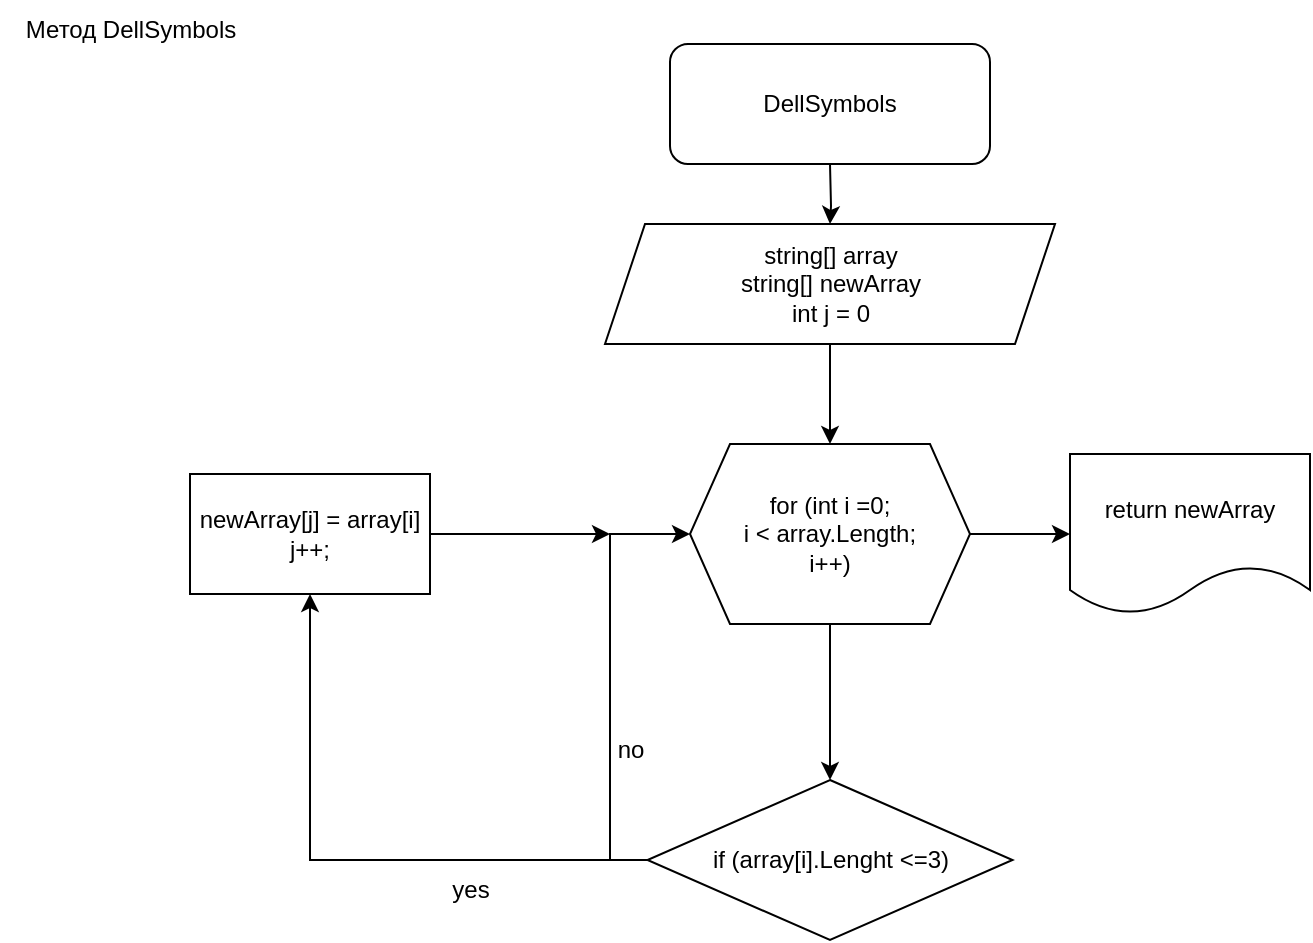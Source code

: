 <mxfile version="21.2.1" type="device">
  <diagram name="Страница 1" id="ZBiEbKKiV3mcNjNrdoDi">
    <mxGraphModel dx="1434" dy="802" grid="1" gridSize="10" guides="1" tooltips="1" connect="1" arrows="1" fold="1" page="1" pageScale="1" pageWidth="827" pageHeight="1169" math="0" shadow="0">
      <root>
        <mxCell id="0" />
        <mxCell id="1" parent="0" />
        <mxCell id="771emfrWesVEJpjvHEM5-4" style="edgeStyle=orthogonalEdgeStyle;rounded=0;orthogonalLoop=1;jettySize=auto;html=1;exitX=0.5;exitY=1;exitDx=0;exitDy=0;" edge="1" parent="1" target="771emfrWesVEJpjvHEM5-3">
          <mxGeometry relative="1" as="geometry">
            <mxPoint x="450" y="90" as="sourcePoint" />
          </mxGeometry>
        </mxCell>
        <mxCell id="771emfrWesVEJpjvHEM5-6" style="edgeStyle=orthogonalEdgeStyle;rounded=0;orthogonalLoop=1;jettySize=auto;html=1;exitX=0.5;exitY=1;exitDx=0;exitDy=0;" edge="1" parent="1" source="771emfrWesVEJpjvHEM5-3">
          <mxGeometry relative="1" as="geometry">
            <mxPoint x="450" y="230" as="targetPoint" />
          </mxGeometry>
        </mxCell>
        <mxCell id="771emfrWesVEJpjvHEM5-3" value="string[] array&lt;br&gt;string[] newArray&lt;br&gt;int j = 0" style="shape=parallelogram;perimeter=parallelogramPerimeter;whiteSpace=wrap;html=1;fixedSize=1;" vertex="1" parent="1">
          <mxGeometry x="337.5" y="120" width="225" height="60" as="geometry" />
        </mxCell>
        <mxCell id="771emfrWesVEJpjvHEM5-9" style="edgeStyle=orthogonalEdgeStyle;rounded=0;orthogonalLoop=1;jettySize=auto;html=1;exitX=0.5;exitY=1;exitDx=0;exitDy=0;entryX=0.5;entryY=0;entryDx=0;entryDy=0;" edge="1" parent="1" source="771emfrWesVEJpjvHEM5-7" target="771emfrWesVEJpjvHEM5-8">
          <mxGeometry relative="1" as="geometry" />
        </mxCell>
        <mxCell id="771emfrWesVEJpjvHEM5-19" style="edgeStyle=orthogonalEdgeStyle;rounded=0;orthogonalLoop=1;jettySize=auto;html=1;exitX=1;exitY=0.5;exitDx=0;exitDy=0;entryX=0;entryY=0.5;entryDx=0;entryDy=0;" edge="1" parent="1" source="771emfrWesVEJpjvHEM5-7" target="771emfrWesVEJpjvHEM5-18">
          <mxGeometry relative="1" as="geometry" />
        </mxCell>
        <mxCell id="771emfrWesVEJpjvHEM5-7" value="for (int i =0;&lt;br style=&quot;border-color: var(--border-color);&quot;&gt;i &amp;lt; array.Length;&lt;br style=&quot;border-color: var(--border-color);&quot;&gt;i++)" style="shape=hexagon;perimeter=hexagonPerimeter2;whiteSpace=wrap;html=1;fixedSize=1;" vertex="1" parent="1">
          <mxGeometry x="380" y="230" width="140" height="90" as="geometry" />
        </mxCell>
        <mxCell id="771emfrWesVEJpjvHEM5-10" style="edgeStyle=orthogonalEdgeStyle;rounded=0;orthogonalLoop=1;jettySize=auto;html=1;entryX=0;entryY=0.5;entryDx=0;entryDy=0;" edge="1" parent="1" source="771emfrWesVEJpjvHEM5-8" target="771emfrWesVEJpjvHEM5-7">
          <mxGeometry relative="1" as="geometry">
            <mxPoint x="280" y="290" as="targetPoint" />
            <Array as="points">
              <mxPoint x="340" y="438" />
              <mxPoint x="340" y="275" />
            </Array>
          </mxGeometry>
        </mxCell>
        <mxCell id="771emfrWesVEJpjvHEM5-12" style="edgeStyle=orthogonalEdgeStyle;rounded=0;orthogonalLoop=1;jettySize=auto;html=1;entryX=0.5;entryY=1;entryDx=0;entryDy=0;" edge="1" parent="1" source="771emfrWesVEJpjvHEM5-8" target="771emfrWesVEJpjvHEM5-16">
          <mxGeometry relative="1" as="geometry">
            <mxPoint x="180" y="438" as="targetPoint" />
          </mxGeometry>
        </mxCell>
        <mxCell id="771emfrWesVEJpjvHEM5-8" value="if (array[i].Lenght &amp;lt;=3)" style="rhombus;whiteSpace=wrap;html=1;" vertex="1" parent="1">
          <mxGeometry x="358.75" y="398" width="182.5" height="80" as="geometry" />
        </mxCell>
        <mxCell id="771emfrWesVEJpjvHEM5-11" value="no" style="text;html=1;align=center;verticalAlign=middle;resizable=0;points=[];autosize=1;strokeColor=none;fillColor=none;" vertex="1" parent="1">
          <mxGeometry x="330" y="368" width="40" height="30" as="geometry" />
        </mxCell>
        <mxCell id="771emfrWesVEJpjvHEM5-13" value="yes" style="text;html=1;align=center;verticalAlign=middle;resizable=0;points=[];autosize=1;strokeColor=none;fillColor=none;" vertex="1" parent="1">
          <mxGeometry x="250" y="438" width="40" height="30" as="geometry" />
        </mxCell>
        <mxCell id="771emfrWesVEJpjvHEM5-14" value="Метод DellSymbols" style="text;html=1;align=center;verticalAlign=middle;resizable=0;points=[];autosize=1;strokeColor=none;fillColor=none;" vertex="1" parent="1">
          <mxGeometry x="35" y="8" width="130" height="30" as="geometry" />
        </mxCell>
        <mxCell id="771emfrWesVEJpjvHEM5-15" value="DellSymbols" style="rounded=1;whiteSpace=wrap;html=1;" vertex="1" parent="1">
          <mxGeometry x="370" y="30" width="160" height="60" as="geometry" />
        </mxCell>
        <mxCell id="771emfrWesVEJpjvHEM5-17" style="edgeStyle=orthogonalEdgeStyle;rounded=0;orthogonalLoop=1;jettySize=auto;html=1;exitX=1;exitY=0.5;exitDx=0;exitDy=0;" edge="1" parent="1" source="771emfrWesVEJpjvHEM5-16">
          <mxGeometry relative="1" as="geometry">
            <mxPoint x="340" y="275" as="targetPoint" />
          </mxGeometry>
        </mxCell>
        <mxCell id="771emfrWesVEJpjvHEM5-16" value="newArray[j] = array[i]&lt;br&gt;j++;" style="rounded=0;whiteSpace=wrap;html=1;" vertex="1" parent="1">
          <mxGeometry x="130" y="245" width="120" height="60" as="geometry" />
        </mxCell>
        <mxCell id="771emfrWesVEJpjvHEM5-18" value="return newArray" style="shape=document;whiteSpace=wrap;html=1;boundedLbl=1;" vertex="1" parent="1">
          <mxGeometry x="570" y="235" width="120" height="80" as="geometry" />
        </mxCell>
      </root>
    </mxGraphModel>
  </diagram>
</mxfile>

